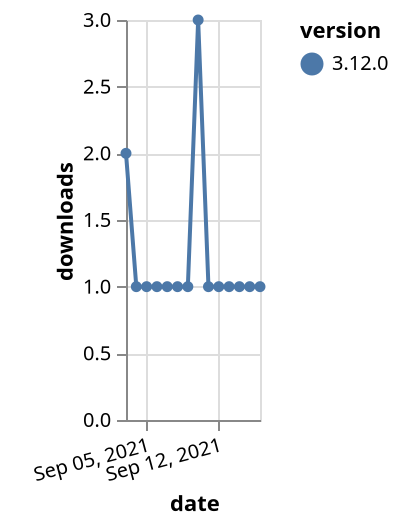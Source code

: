 {"$schema": "https://vega.github.io/schema/vega-lite/v5.json", "description": "A simple bar chart with embedded data.", "data": {"values": [{"date": "2021-09-03", "total": 503, "delta": 2, "version": "3.12.0"}, {"date": "2021-09-04", "total": 504, "delta": 1, "version": "3.12.0"}, {"date": "2021-09-05", "total": 505, "delta": 1, "version": "3.12.0"}, {"date": "2021-09-06", "total": 506, "delta": 1, "version": "3.12.0"}, {"date": "2021-09-07", "total": 507, "delta": 1, "version": "3.12.0"}, {"date": "2021-09-08", "total": 508, "delta": 1, "version": "3.12.0"}, {"date": "2021-09-09", "total": 509, "delta": 1, "version": "3.12.0"}, {"date": "2021-09-10", "total": 512, "delta": 3, "version": "3.12.0"}, {"date": "2021-09-11", "total": 513, "delta": 1, "version": "3.12.0"}, {"date": "2021-09-12", "total": 514, "delta": 1, "version": "3.12.0"}, {"date": "2021-09-13", "total": 515, "delta": 1, "version": "3.12.0"}, {"date": "2021-09-14", "total": 516, "delta": 1, "version": "3.12.0"}, {"date": "2021-09-15", "total": 517, "delta": 1, "version": "3.12.0"}, {"date": "2021-09-16", "total": 518, "delta": 1, "version": "3.12.0"}]}, "width": "container", "mark": {"type": "line", "point": {"filled": true}}, "encoding": {"x": {"field": "date", "type": "temporal", "timeUnit": "yearmonthdate", "title": "date", "axis": {"labelAngle": -15}}, "y": {"field": "delta", "type": "quantitative", "title": "downloads"}, "color": {"field": "version", "type": "nominal"}, "tooltip": {"field": "delta"}}}
